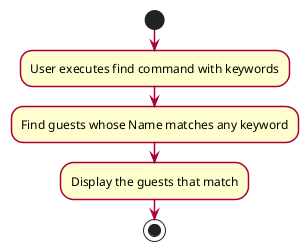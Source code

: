 @startuml
skinparam activity {
    ArrowColor #A80036
    BackgroundColor #FEFECE
    BorderColor #A80036
    BorderThickness 1.5
}
start
:User executes find command with keywords;
:Find guests whose Name matches any keyword;
:Display the guests that match;
stop

@enduml
